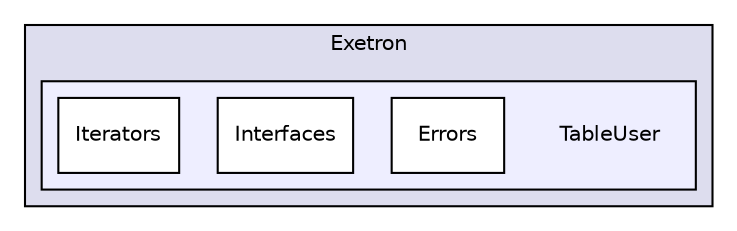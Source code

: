 digraph G {
  compound=true
  node [ fontsize=10, fontname="Helvetica"];
  edge [ labelfontsize=9, labelfontname="Helvetica"];
  subgraph clusterdir_c0ec4fc4568a9ea5e79e916ecacab50d {
    graph [ bgcolor="#ddddee", pencolor="black", label="Exetron" fontname="Helvetica", fontsize=10, URL="dir_c0ec4fc4568a9ea5e79e916ecacab50d.html"]
  subgraph clusterdir_5c92496104540d2c040647fb7369a5c9 {
    graph [ bgcolor="#eeeeff", pencolor="black", label="" URL="dir_5c92496104540d2c040647fb7369a5c9.html"];
    dir_5c92496104540d2c040647fb7369a5c9 [shape=plaintext label="TableUser"];
    dir_41f353f2bebc5af98ca869379ef70bd3 [shape=box label="Errors" color="black" fillcolor="white" style="filled" URL="dir_41f353f2bebc5af98ca869379ef70bd3.html"];
    dir_d7891b0bd229304fdc02d0090f301cf2 [shape=box label="Interfaces" color="black" fillcolor="white" style="filled" URL="dir_d7891b0bd229304fdc02d0090f301cf2.html"];
    dir_33e5d8396444036bf8b350f87f774ae5 [shape=box label="Iterators" color="black" fillcolor="white" style="filled" URL="dir_33e5d8396444036bf8b350f87f774ae5.html"];
  }
  }
}

